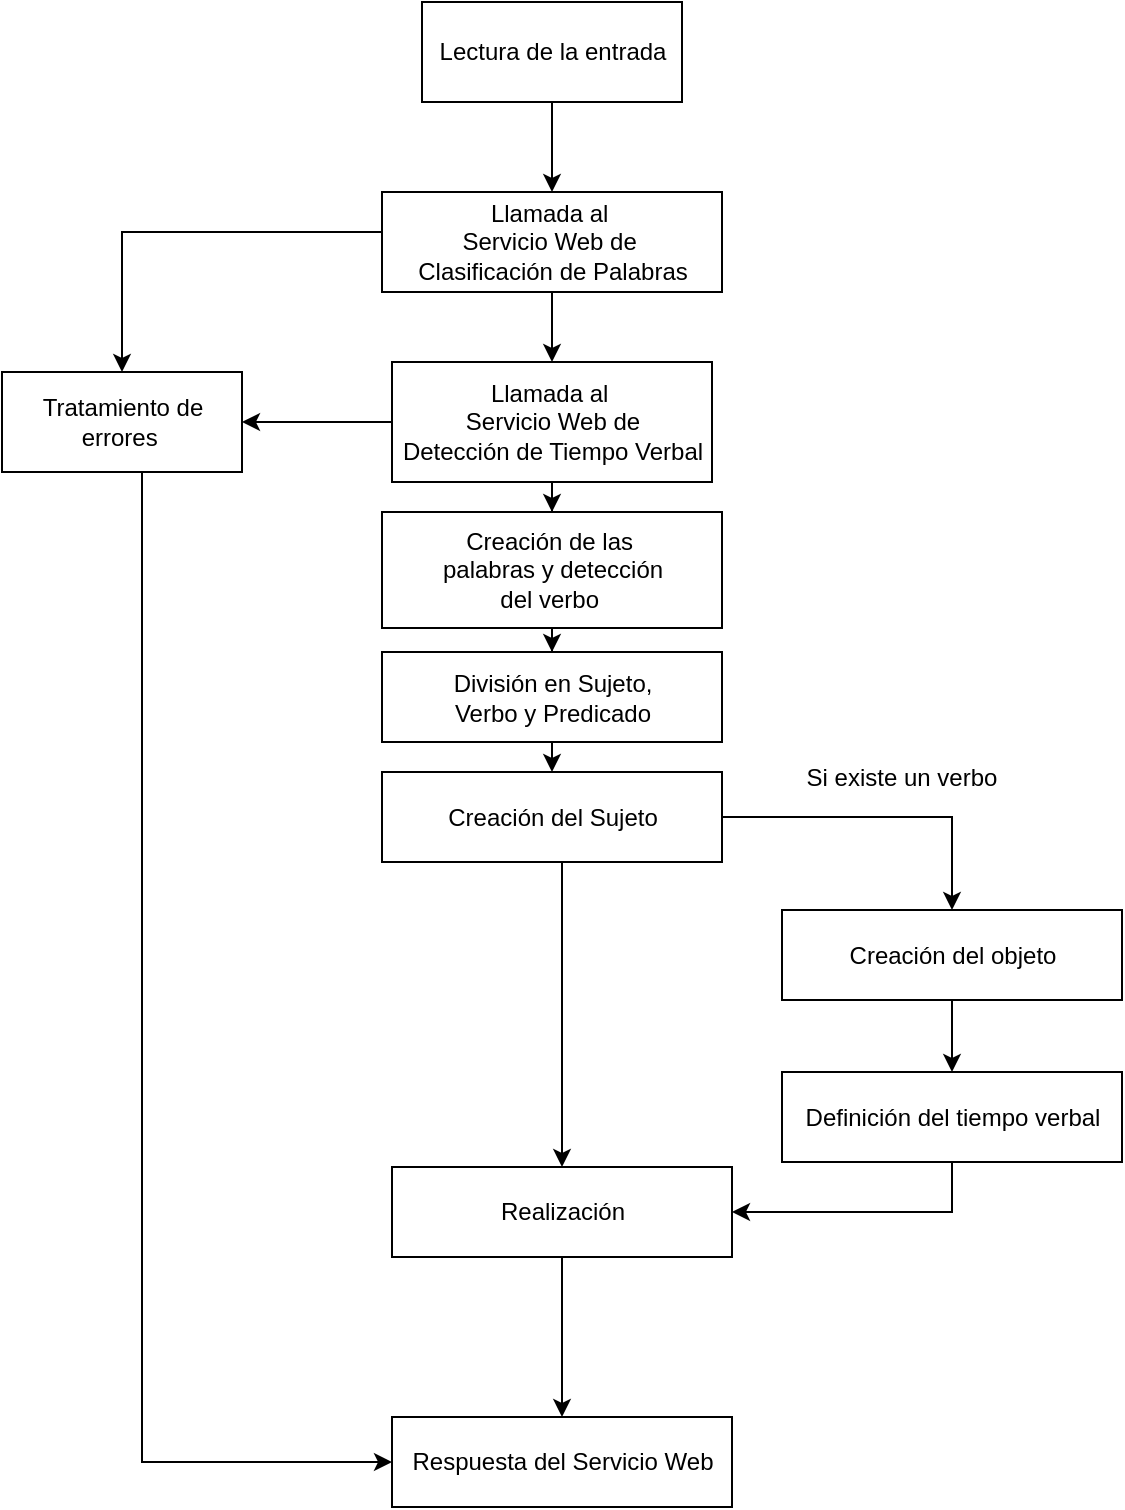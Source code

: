 <mxfile version="10.6.3" type="device"><diagram id="mjkM_YAU1npIJrq_aago" name="Page-1"><mxGraphModel dx="1394" dy="796" grid="1" gridSize="10" guides="1" tooltips="1" connect="1" arrows="1" fold="1" page="1" pageScale="1" pageWidth="827" pageHeight="1169" math="0" shadow="0"><root><mxCell id="0"/><mxCell id="1" parent="0"/><mxCell id="Jm0uOe-CqYix3cxSpCPx-2" value="" style="edgeStyle=orthogonalEdgeStyle;rounded=0;orthogonalLoop=1;jettySize=auto;html=1;exitX=0.5;exitY=1;exitDx=0;exitDy=0;entryX=0.5;entryY=0;entryDx=0;entryDy=0;" edge="1" parent="1" source="Jm0uOe-CqYix3cxSpCPx-6" target="Jm0uOe-CqYix3cxSpCPx-5"><mxGeometry relative="1" as="geometry"/></mxCell><mxCell id="Jm0uOe-CqYix3cxSpCPx-3" style="edgeStyle=orthogonalEdgeStyle;rounded=0;orthogonalLoop=1;jettySize=auto;html=1;entryX=0.5;entryY=0;entryDx=0;entryDy=0;" edge="1" parent="1" source="Jm0uOe-CqYix3cxSpCPx-5" target="Jm0uOe-CqYix3cxSpCPx-10"><mxGeometry relative="1" as="geometry"/></mxCell><mxCell id="Jm0uOe-CqYix3cxSpCPx-4" style="edgeStyle=orthogonalEdgeStyle;rounded=0;orthogonalLoop=1;jettySize=auto;html=1;entryX=0.5;entryY=0;entryDx=0;entryDy=0;entryPerimeter=0;" edge="1" parent="1" source="Jm0uOe-CqYix3cxSpCPx-5" target="Jm0uOe-CqYix3cxSpCPx-8"><mxGeometry relative="1" as="geometry"><mxPoint x="170" y="230" as="targetPoint"/><Array as="points"><mxPoint x="180" y="200"/></Array></mxGeometry></mxCell><mxCell id="Jm0uOe-CqYix3cxSpCPx-5" value="Llamada al&amp;nbsp;&lt;br&gt;Servicio Web de&amp;nbsp;&lt;br&gt;Clasificación de Palabras&lt;br&gt;" style="html=1;" vertex="1" parent="1"><mxGeometry x="310" y="180" width="170" height="50" as="geometry"/></mxCell><mxCell id="Jm0uOe-CqYix3cxSpCPx-6" value="Lectura de la entrada" style="html=1;" vertex="1" parent="1"><mxGeometry x="330" y="85" width="130" height="50" as="geometry"/></mxCell><mxCell id="Jm0uOe-CqYix3cxSpCPx-35" value="" style="edgeStyle=orthogonalEdgeStyle;rounded=0;orthogonalLoop=1;jettySize=auto;html=1;entryX=0;entryY=0.5;entryDx=0;entryDy=0;" edge="1" parent="1" source="Jm0uOe-CqYix3cxSpCPx-8" target="Jm0uOe-CqYix3cxSpCPx-32"><mxGeometry relative="1" as="geometry"><mxPoint x="180" y="400" as="targetPoint"/><Array as="points"><mxPoint x="190" y="815"/></Array></mxGeometry></mxCell><mxCell id="Jm0uOe-CqYix3cxSpCPx-8" value="Tratamiento de &lt;br&gt;errores&amp;nbsp;&lt;br&gt;" style="html=1;" vertex="1" parent="1"><mxGeometry x="120" y="270" width="120" height="50" as="geometry"/></mxCell><mxCell id="Jm0uOe-CqYix3cxSpCPx-16" style="edgeStyle=orthogonalEdgeStyle;rounded=0;orthogonalLoop=1;jettySize=auto;html=1;" edge="1" parent="1" source="Jm0uOe-CqYix3cxSpCPx-10" target="Jm0uOe-CqYix3cxSpCPx-8"><mxGeometry relative="1" as="geometry"/></mxCell><mxCell id="Jm0uOe-CqYix3cxSpCPx-19" value="" style="edgeStyle=orthogonalEdgeStyle;rounded=0;orthogonalLoop=1;jettySize=auto;html=1;" edge="1" parent="1" source="Jm0uOe-CqYix3cxSpCPx-10" target="Jm0uOe-CqYix3cxSpCPx-12"><mxGeometry relative="1" as="geometry"/></mxCell><mxCell id="Jm0uOe-CqYix3cxSpCPx-10" value="Llamada al&amp;nbsp;&lt;br&gt;Servicio Web&amp;nbsp;&lt;span&gt;de &lt;br&gt;Detección de Tiempo Verbal&lt;/span&gt;&lt;br&gt;" style="html=1;" vertex="1" parent="1"><mxGeometry x="315" y="265" width="160" height="60" as="geometry"/></mxCell><mxCell id="Jm0uOe-CqYix3cxSpCPx-21" value="" style="edgeStyle=orthogonalEdgeStyle;rounded=0;orthogonalLoop=1;jettySize=auto;html=1;" edge="1" parent="1" source="Jm0uOe-CqYix3cxSpCPx-12" target="Jm0uOe-CqYix3cxSpCPx-20"><mxGeometry relative="1" as="geometry"/></mxCell><mxCell id="Jm0uOe-CqYix3cxSpCPx-12" value="Creación de las&amp;nbsp;&lt;br&gt;palabras y detección&lt;br&gt;del verbo&amp;nbsp;&lt;br&gt;" style="html=1;" vertex="1" parent="1"><mxGeometry x="310" y="340" width="170" height="58" as="geometry"/></mxCell><mxCell id="Jm0uOe-CqYix3cxSpCPx-23" value="" style="edgeStyle=orthogonalEdgeStyle;rounded=0;orthogonalLoop=1;jettySize=auto;html=1;" edge="1" parent="1" source="Jm0uOe-CqYix3cxSpCPx-20" target="Jm0uOe-CqYix3cxSpCPx-22"><mxGeometry relative="1" as="geometry"><Array as="points"><mxPoint x="395" y="500"/><mxPoint x="395" y="500"/></Array></mxGeometry></mxCell><mxCell id="Jm0uOe-CqYix3cxSpCPx-20" value="División en Sujeto,&lt;br&gt;Verbo y Predicado&lt;br&gt;" style="html=1;" vertex="1" parent="1"><mxGeometry x="310" y="410" width="170" height="45" as="geometry"/></mxCell><mxCell id="Jm0uOe-CqYix3cxSpCPx-25" value="" style="edgeStyle=orthogonalEdgeStyle;rounded=0;orthogonalLoop=1;jettySize=auto;html=1;" edge="1" parent="1" source="Jm0uOe-CqYix3cxSpCPx-22" target="Jm0uOe-CqYix3cxSpCPx-24"><mxGeometry relative="1" as="geometry"><Array as="points"><mxPoint x="400" y="580"/><mxPoint x="400" y="580"/></Array></mxGeometry></mxCell><mxCell id="Jm0uOe-CqYix3cxSpCPx-27" value="" style="edgeStyle=orthogonalEdgeStyle;rounded=0;orthogonalLoop=1;jettySize=auto;html=1;" edge="1" parent="1" source="Jm0uOe-CqYix3cxSpCPx-22" target="Jm0uOe-CqYix3cxSpCPx-26"><mxGeometry relative="1" as="geometry"/></mxCell><mxCell id="Jm0uOe-CqYix3cxSpCPx-22" value="Creación del Sujeto&lt;br&gt;" style="html=1;" vertex="1" parent="1"><mxGeometry x="310" y="470" width="170" height="45" as="geometry"/></mxCell><mxCell id="Jm0uOe-CqYix3cxSpCPx-29" value="" style="edgeStyle=orthogonalEdgeStyle;rounded=0;orthogonalLoop=1;jettySize=auto;html=1;" edge="1" parent="1" source="Jm0uOe-CqYix3cxSpCPx-26" target="Jm0uOe-CqYix3cxSpCPx-28"><mxGeometry relative="1" as="geometry"/></mxCell><mxCell id="Jm0uOe-CqYix3cxSpCPx-26" value="Creación del objeto&lt;br&gt;" style="html=1;" vertex="1" parent="1"><mxGeometry x="510" y="539" width="170" height="45" as="geometry"/></mxCell><mxCell id="Jm0uOe-CqYix3cxSpCPx-31" value="" style="edgeStyle=orthogonalEdgeStyle;rounded=0;orthogonalLoop=1;jettySize=auto;html=1;entryX=1;entryY=0.5;entryDx=0;entryDy=0;exitX=0.5;exitY=1;exitDx=0;exitDy=0;" edge="1" parent="1" source="Jm0uOe-CqYix3cxSpCPx-28" target="Jm0uOe-CqYix3cxSpCPx-24"><mxGeometry relative="1" as="geometry"><mxPoint x="645" y="745" as="targetPoint"/></mxGeometry></mxCell><mxCell id="Jm0uOe-CqYix3cxSpCPx-28" value="Definición del tiempo verbal" style="html=1;" vertex="1" parent="1"><mxGeometry x="510" y="620" width="170" height="45" as="geometry"/></mxCell><mxCell id="Jm0uOe-CqYix3cxSpCPx-33" value="" style="edgeStyle=orthogonalEdgeStyle;rounded=0;orthogonalLoop=1;jettySize=auto;html=1;" edge="1" parent="1" source="Jm0uOe-CqYix3cxSpCPx-24" target="Jm0uOe-CqYix3cxSpCPx-32"><mxGeometry relative="1" as="geometry"/></mxCell><mxCell id="Jm0uOe-CqYix3cxSpCPx-24" value="Realización&lt;br&gt;" style="html=1;" vertex="1" parent="1"><mxGeometry x="315" y="667.5" width="170" height="45" as="geometry"/></mxCell><mxCell id="Jm0uOe-CqYix3cxSpCPx-32" value="Respuesta del Servicio Web" style="html=1;" vertex="1" parent="1"><mxGeometry x="315" y="792.5" width="170" height="45" as="geometry"/></mxCell><mxCell id="Jm0uOe-CqYix3cxSpCPx-36" value="Si existe un verbo" style="text;html=1;strokeColor=none;fillColor=none;align=center;verticalAlign=middle;whiteSpace=wrap;rounded=0;" vertex="1" parent="1"><mxGeometry x="510" y="463" width="120" height="20" as="geometry"/></mxCell></root></mxGraphModel></diagram></mxfile>